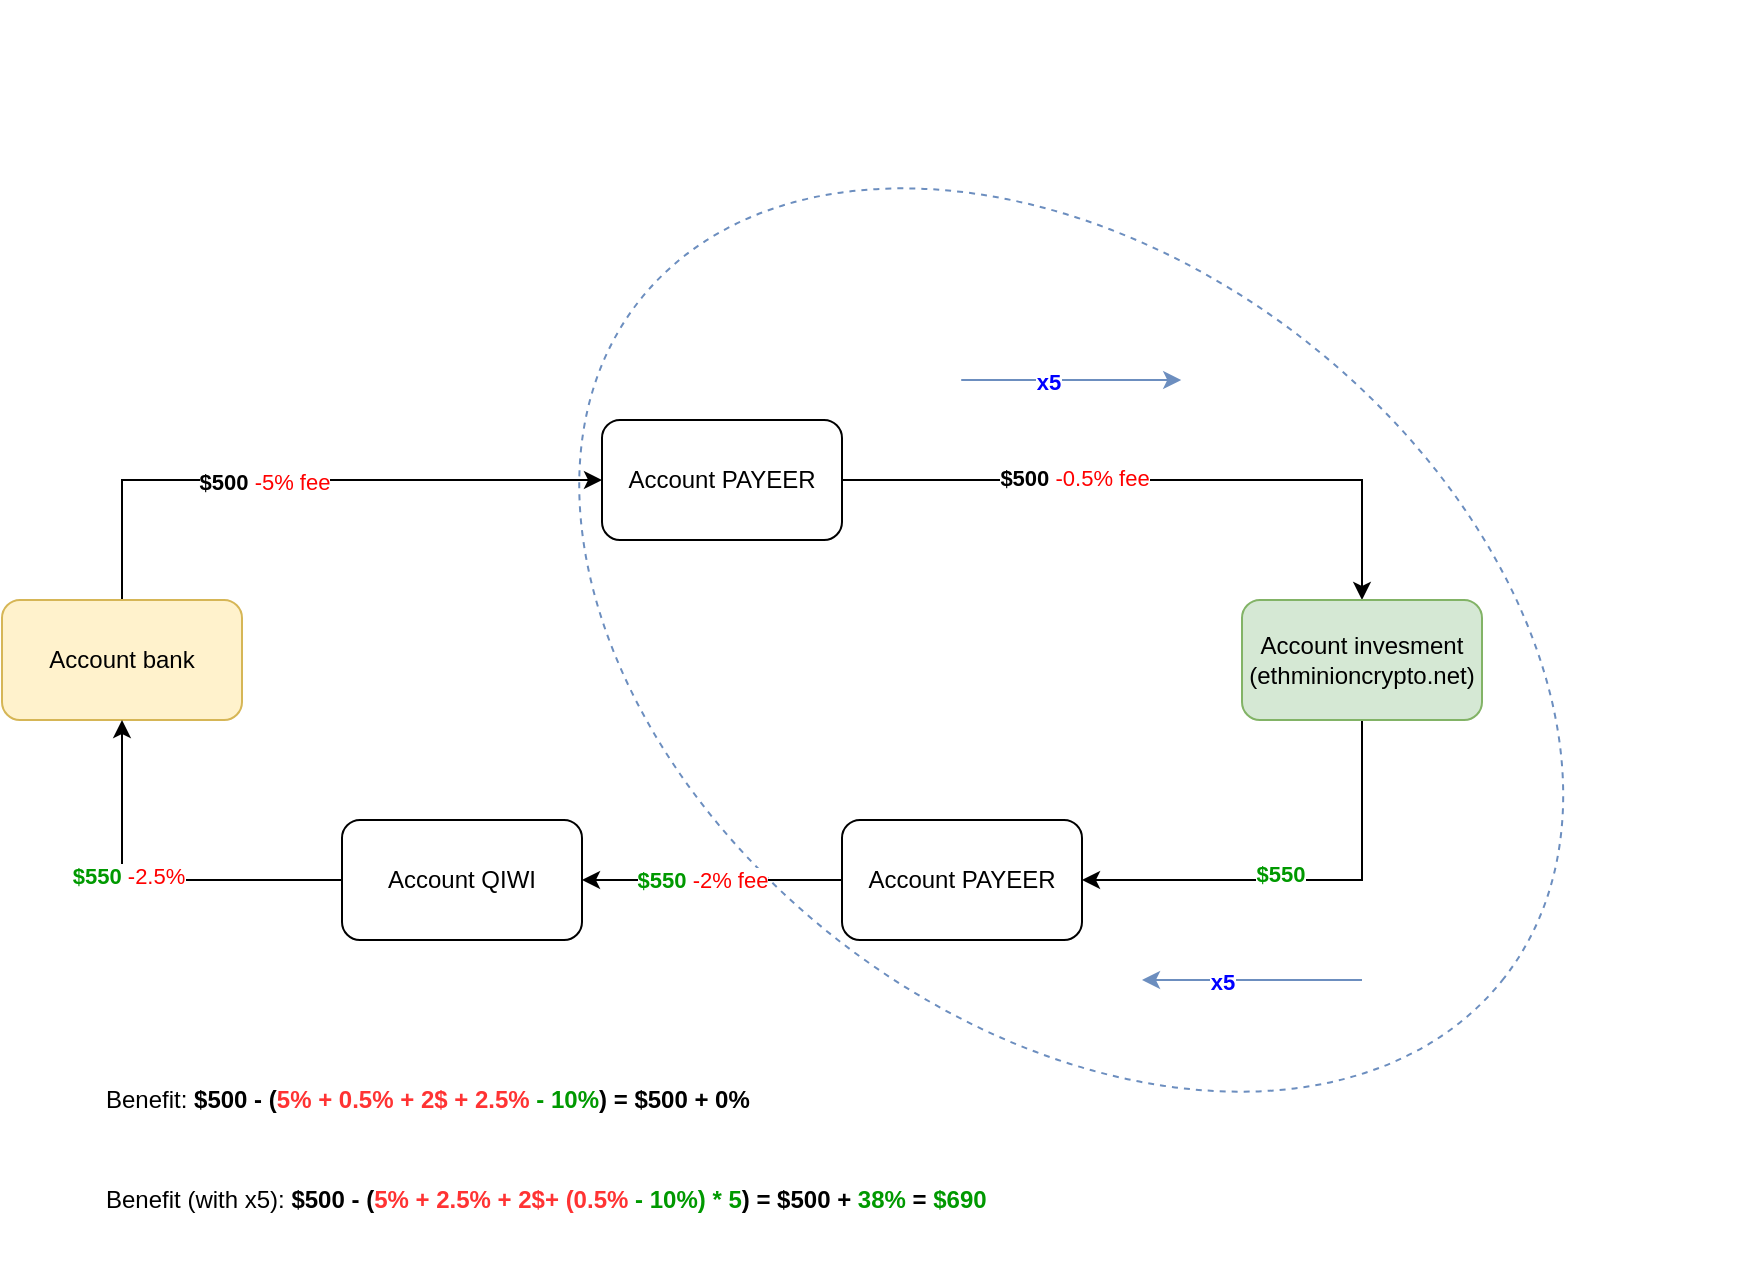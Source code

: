 <mxfile version="15.8.3" type="github">
  <diagram id="NJT0sPk384iGksNkGOon" name="Страница 1">
    <mxGraphModel dx="1038" dy="1647" grid="1" gridSize="10" guides="1" tooltips="1" connect="1" arrows="1" fold="1" page="1" pageScale="1" pageWidth="850" pageHeight="1100" math="0" shadow="0">
      <root>
        <mxCell id="0" />
        <mxCell id="1" parent="0" />
        <mxCell id="N4mms1zBvS2uukGaanv0-1" value="" style="ellipse;whiteSpace=wrap;html=1;rotation=38;fillColor=none;strokeColor=#6c8ebf;dashed=1;" vertex="1" parent="1">
          <mxGeometry x="320" y="-20" width="549.22" height="380" as="geometry" />
        </mxCell>
        <mxCell id="bWD4O68JaxFSvqYdDyEj-6" style="edgeStyle=orthogonalEdgeStyle;rounded=0;orthogonalLoop=1;jettySize=auto;html=1;exitX=0.5;exitY=0;exitDx=0;exitDy=0;entryX=0;entryY=0.5;entryDx=0;entryDy=0;strokeColor=default;" parent="1" source="bWD4O68JaxFSvqYdDyEj-1" target="bWD4O68JaxFSvqYdDyEj-2" edge="1">
          <mxGeometry relative="1" as="geometry" />
        </mxCell>
        <mxCell id="bWD4O68JaxFSvqYdDyEj-7" value="&lt;b&gt;$500&lt;/b&gt; &lt;font color=&quot;#ff0000&quot;&gt;-5% fee&lt;/font&gt;" style="edgeLabel;html=1;align=center;verticalAlign=middle;resizable=0;points=[];" parent="bWD4O68JaxFSvqYdDyEj-6" vertex="1" connectable="0">
          <mxGeometry x="-0.128" y="-1" relative="1" as="geometry">
            <mxPoint as="offset" />
          </mxGeometry>
        </mxCell>
        <mxCell id="bWD4O68JaxFSvqYdDyEj-1" value="Account bank" style="rounded=1;whiteSpace=wrap;html=1;fillColor=#fff2cc;strokeColor=#d6b656;" parent="1" vertex="1">
          <mxGeometry x="60" y="150" width="120" height="60" as="geometry" />
        </mxCell>
        <mxCell id="bWD4O68JaxFSvqYdDyEj-9" style="edgeStyle=orthogonalEdgeStyle;rounded=0;orthogonalLoop=1;jettySize=auto;html=1;exitX=1;exitY=0.5;exitDx=0;exitDy=0;entryX=0.5;entryY=0;entryDx=0;entryDy=0;fontColor=#FF0000;strokeColor=default;" parent="1" source="bWD4O68JaxFSvqYdDyEj-2" target="bWD4O68JaxFSvqYdDyEj-3" edge="1">
          <mxGeometry relative="1" as="geometry" />
        </mxCell>
        <mxCell id="bWD4O68JaxFSvqYdDyEj-10" value="&lt;font color=&quot;#000000&quot;&gt;&lt;b&gt;$500&lt;/b&gt; &lt;/font&gt;-0.5% fee" style="edgeLabel;html=1;align=center;verticalAlign=middle;resizable=0;points=[];fontColor=#FF0000;" parent="bWD4O68JaxFSvqYdDyEj-9" vertex="1" connectable="0">
          <mxGeometry x="-0.276" y="1" relative="1" as="geometry">
            <mxPoint as="offset" />
          </mxGeometry>
        </mxCell>
        <mxCell id="bWD4O68JaxFSvqYdDyEj-2" value="Account PAYEER" style="rounded=1;whiteSpace=wrap;html=1;" parent="1" vertex="1">
          <mxGeometry x="360" y="60" width="120" height="60" as="geometry" />
        </mxCell>
        <mxCell id="bWD4O68JaxFSvqYdDyEj-11" style="edgeStyle=orthogonalEdgeStyle;rounded=0;orthogonalLoop=1;jettySize=auto;html=1;exitX=0.5;exitY=1;exitDx=0;exitDy=0;entryX=1;entryY=0.5;entryDx=0;entryDy=0;fontColor=#FF0000;strokeColor=default;" parent="1" source="bWD4O68JaxFSvqYdDyEj-3" target="bWD4O68JaxFSvqYdDyEj-4" edge="1">
          <mxGeometry relative="1" as="geometry" />
        </mxCell>
        <mxCell id="bWD4O68JaxFSvqYdDyEj-12" value="&lt;b&gt;&lt;font color=&quot;#009900&quot;&gt;$550&lt;/font&gt;&lt;/b&gt;" style="edgeLabel;html=1;align=center;verticalAlign=middle;resizable=0;points=[];fontColor=#FF0000;" parent="bWD4O68JaxFSvqYdDyEj-11" vertex="1" connectable="0">
          <mxGeometry x="0.102" y="-3" relative="1" as="geometry">
            <mxPoint as="offset" />
          </mxGeometry>
        </mxCell>
        <mxCell id="bWD4O68JaxFSvqYdDyEj-3" value="Account invesment (ethminioncrypto.net)" style="rounded=1;whiteSpace=wrap;html=1;fillColor=#d5e8d4;strokeColor=#82b366;" parent="1" vertex="1">
          <mxGeometry x="680" y="150" width="120" height="60" as="geometry" />
        </mxCell>
        <mxCell id="bWD4O68JaxFSvqYdDyEj-13" style="edgeStyle=orthogonalEdgeStyle;rounded=0;orthogonalLoop=1;jettySize=auto;html=1;exitX=0;exitY=0.5;exitDx=0;exitDy=0;entryX=1;entryY=0.5;entryDx=0;entryDy=0;fontColor=#009900;strokeColor=default;" parent="1" source="bWD4O68JaxFSvqYdDyEj-4" target="bWD4O68JaxFSvqYdDyEj-5" edge="1">
          <mxGeometry relative="1" as="geometry" />
        </mxCell>
        <mxCell id="bWD4O68JaxFSvqYdDyEj-14" value="&lt;b&gt;$550&lt;/b&gt; &lt;font color=&quot;#ff0000&quot;&gt;-2% fee&lt;/font&gt;" style="edgeLabel;html=1;align=center;verticalAlign=middle;resizable=0;points=[];fontColor=#009900;" parent="bWD4O68JaxFSvqYdDyEj-13" vertex="1" connectable="0">
          <mxGeometry x="0.218" y="-2" relative="1" as="geometry">
            <mxPoint x="9" y="2" as="offset" />
          </mxGeometry>
        </mxCell>
        <mxCell id="bWD4O68JaxFSvqYdDyEj-4" value="Account PAYEER" style="rounded=1;whiteSpace=wrap;html=1;" parent="1" vertex="1">
          <mxGeometry x="480" y="260" width="120" height="60" as="geometry" />
        </mxCell>
        <mxCell id="bWD4O68JaxFSvqYdDyEj-15" style="edgeStyle=orthogonalEdgeStyle;rounded=0;orthogonalLoop=1;jettySize=auto;html=1;exitX=0;exitY=0.5;exitDx=0;exitDy=0;entryX=0.5;entryY=1;entryDx=0;entryDy=0;fontColor=#FF0000;strokeColor=default;" parent="1" source="bWD4O68JaxFSvqYdDyEj-5" target="bWD4O68JaxFSvqYdDyEj-1" edge="1">
          <mxGeometry relative="1" as="geometry" />
        </mxCell>
        <mxCell id="bWD4O68JaxFSvqYdDyEj-16" value="&lt;b&gt;&lt;font color=&quot;#009900&quot;&gt;$550&lt;/font&gt;&lt;/b&gt; -2.5%" style="edgeLabel;html=1;align=center;verticalAlign=middle;resizable=0;points=[];fontColor=#FF0000;" parent="bWD4O68JaxFSvqYdDyEj-15" vertex="1" connectable="0">
          <mxGeometry x="0.128" y="-2" relative="1" as="geometry">
            <mxPoint as="offset" />
          </mxGeometry>
        </mxCell>
        <mxCell id="bWD4O68JaxFSvqYdDyEj-5" value="Account QIWI" style="rounded=1;whiteSpace=wrap;html=1;" parent="1" vertex="1">
          <mxGeometry x="230" y="260" width="120" height="60" as="geometry" />
        </mxCell>
        <mxCell id="bWD4O68JaxFSvqYdDyEj-18" value="Benefit: &lt;b&gt;$500 - (&lt;font color=&quot;#ff3333&quot;&gt;5% + 0.5% + 2$ + 2.5%&lt;/font&gt;&amp;nbsp;&lt;font color=&quot;#009900&quot;&gt;-&amp;nbsp;10%&lt;/font&gt;) = $500 + 0%&lt;/b&gt;" style="text;html=1;strokeColor=none;fillColor=none;align=left;verticalAlign=middle;whiteSpace=wrap;rounded=0;fontColor=#000000;" parent="1" vertex="1">
          <mxGeometry x="110" y="370" width="620" height="60" as="geometry" />
        </mxCell>
        <mxCell id="N4mms1zBvS2uukGaanv0-4" value="" style="edgeStyle=segmentEdgeStyle;endArrow=classic;html=1;rounded=0;fillColor=#dae8fc;strokeColor=#6c8ebf;" edge="1" parent="1">
          <mxGeometry width="50" height="50" relative="1" as="geometry">
            <mxPoint x="539.61" y="40" as="sourcePoint" />
            <mxPoint x="649.61" y="40" as="targetPoint" />
          </mxGeometry>
        </mxCell>
        <mxCell id="N4mms1zBvS2uukGaanv0-8" value="&lt;b&gt;x5&lt;/b&gt;" style="edgeLabel;html=1;align=center;verticalAlign=middle;resizable=0;points=[];fontColor=#0000FF;" vertex="1" connectable="0" parent="N4mms1zBvS2uukGaanv0-4">
          <mxGeometry x="-0.215" y="-1" relative="1" as="geometry">
            <mxPoint as="offset" />
          </mxGeometry>
        </mxCell>
        <mxCell id="N4mms1zBvS2uukGaanv0-5" value="" style="edgeStyle=segmentEdgeStyle;endArrow=none;html=1;rounded=0;startArrow=classic;startFill=1;endFill=0;fillColor=#dae8fc;strokeColor=#6c8ebf;" edge="1" parent="1">
          <mxGeometry width="50" height="50" relative="1" as="geometry">
            <mxPoint x="630" y="340" as="sourcePoint" />
            <mxPoint x="740" y="340" as="targetPoint" />
          </mxGeometry>
        </mxCell>
        <mxCell id="N4mms1zBvS2uukGaanv0-9" value="&lt;b&gt;x5&lt;/b&gt;" style="edgeLabel;html=1;align=center;verticalAlign=middle;resizable=0;points=[];fontColor=#0000FF;" vertex="1" connectable="0" parent="N4mms1zBvS2uukGaanv0-5">
          <mxGeometry x="-0.276" y="-1" relative="1" as="geometry">
            <mxPoint as="offset" />
          </mxGeometry>
        </mxCell>
        <mxCell id="N4mms1zBvS2uukGaanv0-10" value="Benefit (with x5): &lt;b&gt;$500 - (&lt;font color=&quot;#ff3333&quot;&gt;5% + 2.5% + 2$&lt;/font&gt;&lt;/b&gt;&lt;b&gt;&lt;font color=&quot;#ff3333&quot;&gt;+&amp;nbsp;&lt;/font&gt;&lt;/b&gt;&lt;b&gt;&lt;font color=&quot;#ff3333&quot;&gt;(0.5%&lt;/font&gt;&amp;nbsp;&lt;font color=&quot;#009900&quot;&gt;-&amp;nbsp;10%) * 5&lt;/font&gt;) = $500 + &lt;font color=&quot;#009900&quot;&gt;38% &lt;/font&gt;= &lt;font color=&quot;#009900&quot;&gt;$690&lt;/font&gt;&lt;/b&gt;" style="text;html=1;strokeColor=none;fillColor=none;align=left;verticalAlign=middle;whiteSpace=wrap;rounded=0;fontColor=#000000;" vertex="1" parent="1">
          <mxGeometry x="110" y="420" width="620" height="60" as="geometry" />
        </mxCell>
      </root>
    </mxGraphModel>
  </diagram>
</mxfile>
